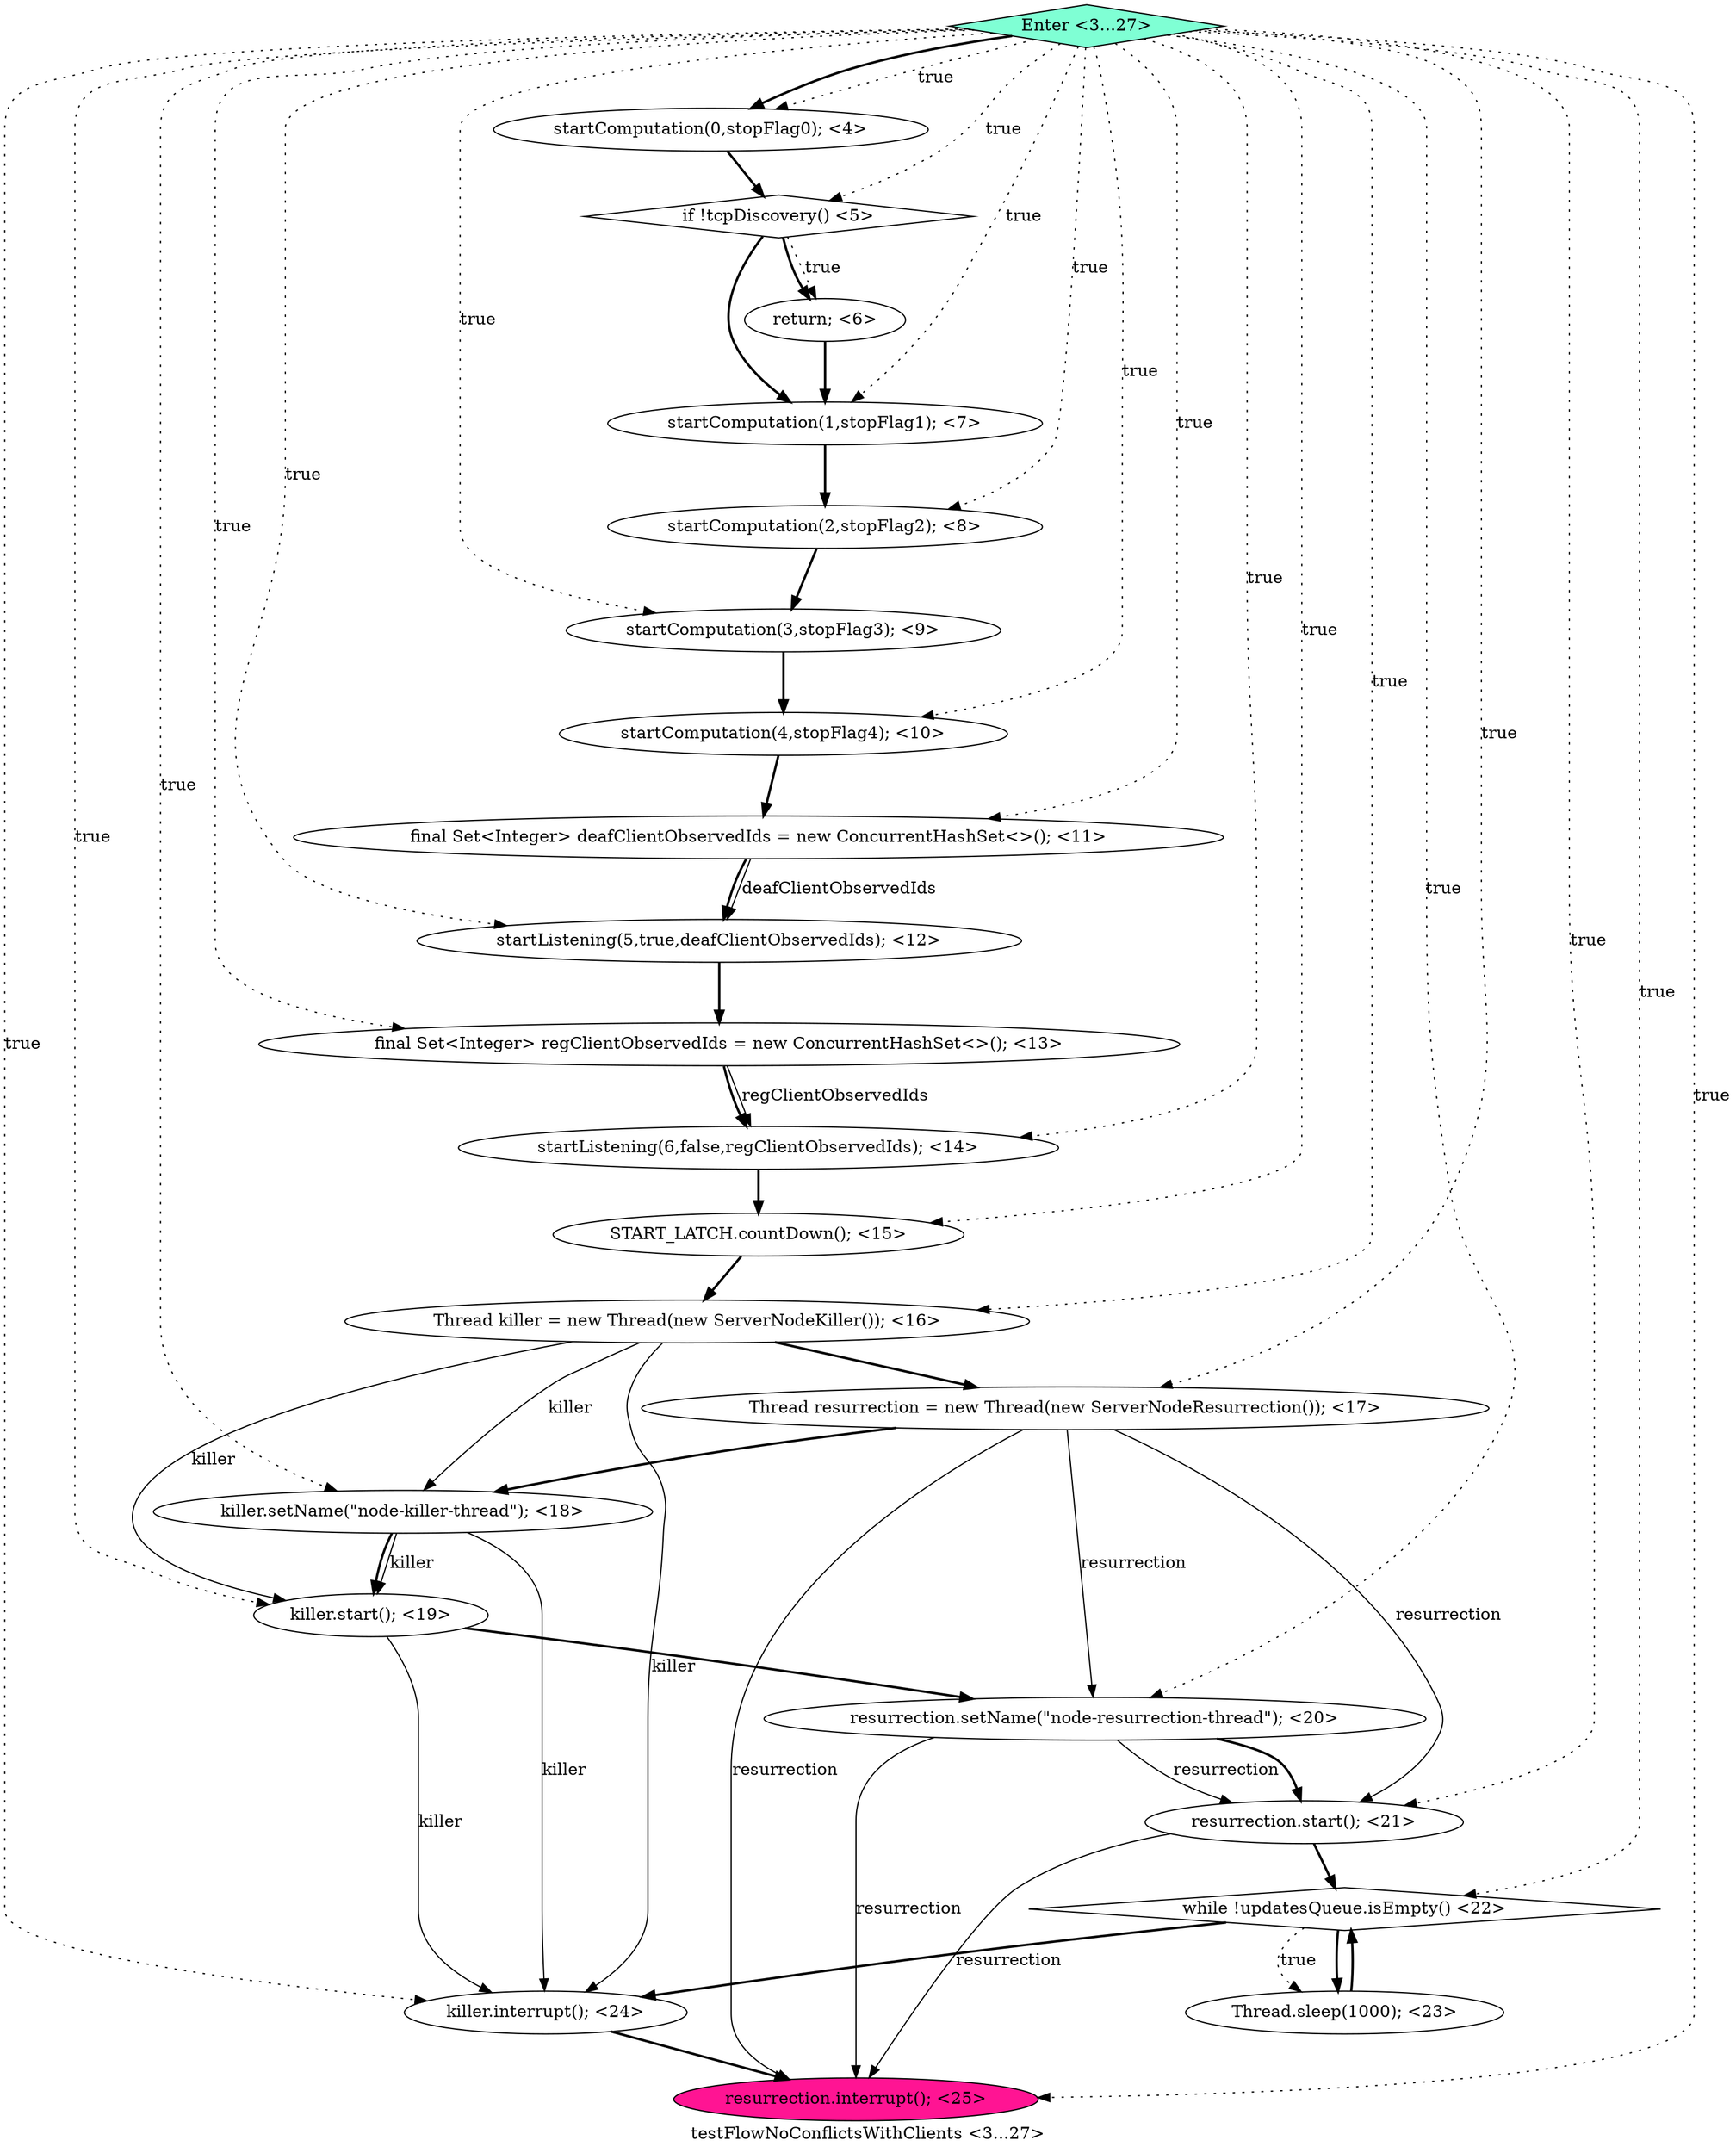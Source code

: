 digraph PDG {
label = "testFlowNoConflictsWithClients <3...27>";
0.0 [style = filled, label = "startComputation(0,stopFlag0); <4>", fillcolor = white, shape = ellipse];
0.19 [style = filled, label = "Thread.sleep(1000); <23>", fillcolor = white, shape = ellipse];
0.13 [style = filled, label = "Thread resurrection = new Thread(new ServerNodeResurrection()); <17>", fillcolor = white, shape = ellipse];
0.9 [style = filled, label = "final Set<Integer> regClientObservedIds = new ConcurrentHashSet<>(); <13>", fillcolor = white, shape = ellipse];
0.11 [style = filled, label = "START_LATCH.countDown(); <15>", fillcolor = white, shape = ellipse];
0.3 [style = filled, label = "startComputation(1,stopFlag1); <7>", fillcolor = white, shape = ellipse];
0.17 [style = filled, label = "resurrection.start(); <21>", fillcolor = white, shape = ellipse];
0.22 [style = filled, label = "Enter <3...27>", fillcolor = aquamarine, shape = diamond];
0.1 [style = filled, label = "if !tcpDiscovery() <5>", fillcolor = white, shape = diamond];
0.12 [style = filled, label = "Thread killer = new Thread(new ServerNodeKiller()); <16>", fillcolor = white, shape = ellipse];
0.16 [style = filled, label = "resurrection.setName(\"node-resurrection-thread\"); <20>", fillcolor = white, shape = ellipse];
0.21 [style = filled, label = "resurrection.interrupt(); <25>", fillcolor = deeppink, shape = ellipse];
0.15 [style = filled, label = "killer.start(); <19>", fillcolor = white, shape = ellipse];
0.20 [style = filled, label = "killer.interrupt(); <24>", fillcolor = white, shape = ellipse];
0.5 [style = filled, label = "startComputation(3,stopFlag3); <9>", fillcolor = white, shape = ellipse];
0.10 [style = filled, label = "startListening(6,false,regClientObservedIds); <14>", fillcolor = white, shape = ellipse];
0.7 [style = filled, label = "final Set<Integer> deafClientObservedIds = new ConcurrentHashSet<>(); <11>", fillcolor = white, shape = ellipse];
0.4 [style = filled, label = "startComputation(2,stopFlag2); <8>", fillcolor = white, shape = ellipse];
0.8 [style = filled, label = "startListening(5,true,deafClientObservedIds); <12>", fillcolor = white, shape = ellipse];
0.2 [style = filled, label = "return; <6>", fillcolor = white, shape = ellipse];
0.6 [style = filled, label = "startComputation(4,stopFlag4); <10>", fillcolor = white, shape = ellipse];
0.14 [style = filled, label = "killer.setName(\"node-killer-thread\"); <18>", fillcolor = white, shape = ellipse];
0.18 [style = filled, label = "while !updatesQueue.isEmpty() <22>", fillcolor = white, shape = diamond];
0.0 -> 0.1 [style = bold, label=""];
0.1 -> 0.2 [style = dotted, label="true"];
0.1 -> 0.2 [style = bold, label=""];
0.1 -> 0.3 [style = bold, label=""];
0.2 -> 0.3 [style = bold, label=""];
0.3 -> 0.4 [style = bold, label=""];
0.4 -> 0.5 [style = bold, label=""];
0.5 -> 0.6 [style = bold, label=""];
0.6 -> 0.7 [style = bold, label=""];
0.7 -> 0.8 [style = solid, label="deafClientObservedIds"];
0.7 -> 0.8 [style = bold, label=""];
0.8 -> 0.9 [style = bold, label=""];
0.9 -> 0.10 [style = solid, label="regClientObservedIds"];
0.9 -> 0.10 [style = bold, label=""];
0.10 -> 0.11 [style = bold, label=""];
0.11 -> 0.12 [style = bold, label=""];
0.12 -> 0.13 [style = bold, label=""];
0.12 -> 0.14 [style = solid, label="killer"];
0.12 -> 0.15 [style = solid, label="killer"];
0.12 -> 0.20 [style = solid, label="killer"];
0.13 -> 0.14 [style = bold, label=""];
0.13 -> 0.16 [style = solid, label="resurrection"];
0.13 -> 0.17 [style = solid, label="resurrection"];
0.13 -> 0.21 [style = solid, label="resurrection"];
0.14 -> 0.15 [style = solid, label="killer"];
0.14 -> 0.15 [style = bold, label=""];
0.14 -> 0.20 [style = solid, label="killer"];
0.15 -> 0.16 [style = bold, label=""];
0.15 -> 0.20 [style = solid, label="killer"];
0.16 -> 0.17 [style = solid, label="resurrection"];
0.16 -> 0.17 [style = bold, label=""];
0.16 -> 0.21 [style = solid, label="resurrection"];
0.17 -> 0.18 [style = bold, label=""];
0.17 -> 0.21 [style = solid, label="resurrection"];
0.18 -> 0.19 [style = dotted, label="true"];
0.18 -> 0.19 [style = bold, label=""];
0.18 -> 0.20 [style = bold, label=""];
0.19 -> 0.18 [style = bold, label=""];
0.20 -> 0.21 [style = bold, label=""];
0.22 -> 0.0 [style = dotted, label="true"];
0.22 -> 0.0 [style = bold, label=""];
0.22 -> 0.1 [style = dotted, label="true"];
0.22 -> 0.3 [style = dotted, label="true"];
0.22 -> 0.4 [style = dotted, label="true"];
0.22 -> 0.5 [style = dotted, label="true"];
0.22 -> 0.6 [style = dotted, label="true"];
0.22 -> 0.7 [style = dotted, label="true"];
0.22 -> 0.8 [style = dotted, label="true"];
0.22 -> 0.9 [style = dotted, label="true"];
0.22 -> 0.10 [style = dotted, label="true"];
0.22 -> 0.11 [style = dotted, label="true"];
0.22 -> 0.12 [style = dotted, label="true"];
0.22 -> 0.13 [style = dotted, label="true"];
0.22 -> 0.14 [style = dotted, label="true"];
0.22 -> 0.15 [style = dotted, label="true"];
0.22 -> 0.16 [style = dotted, label="true"];
0.22 -> 0.17 [style = dotted, label="true"];
0.22 -> 0.18 [style = dotted, label="true"];
0.22 -> 0.20 [style = dotted, label="true"];
0.22 -> 0.21 [style = dotted, label="true"];
}
